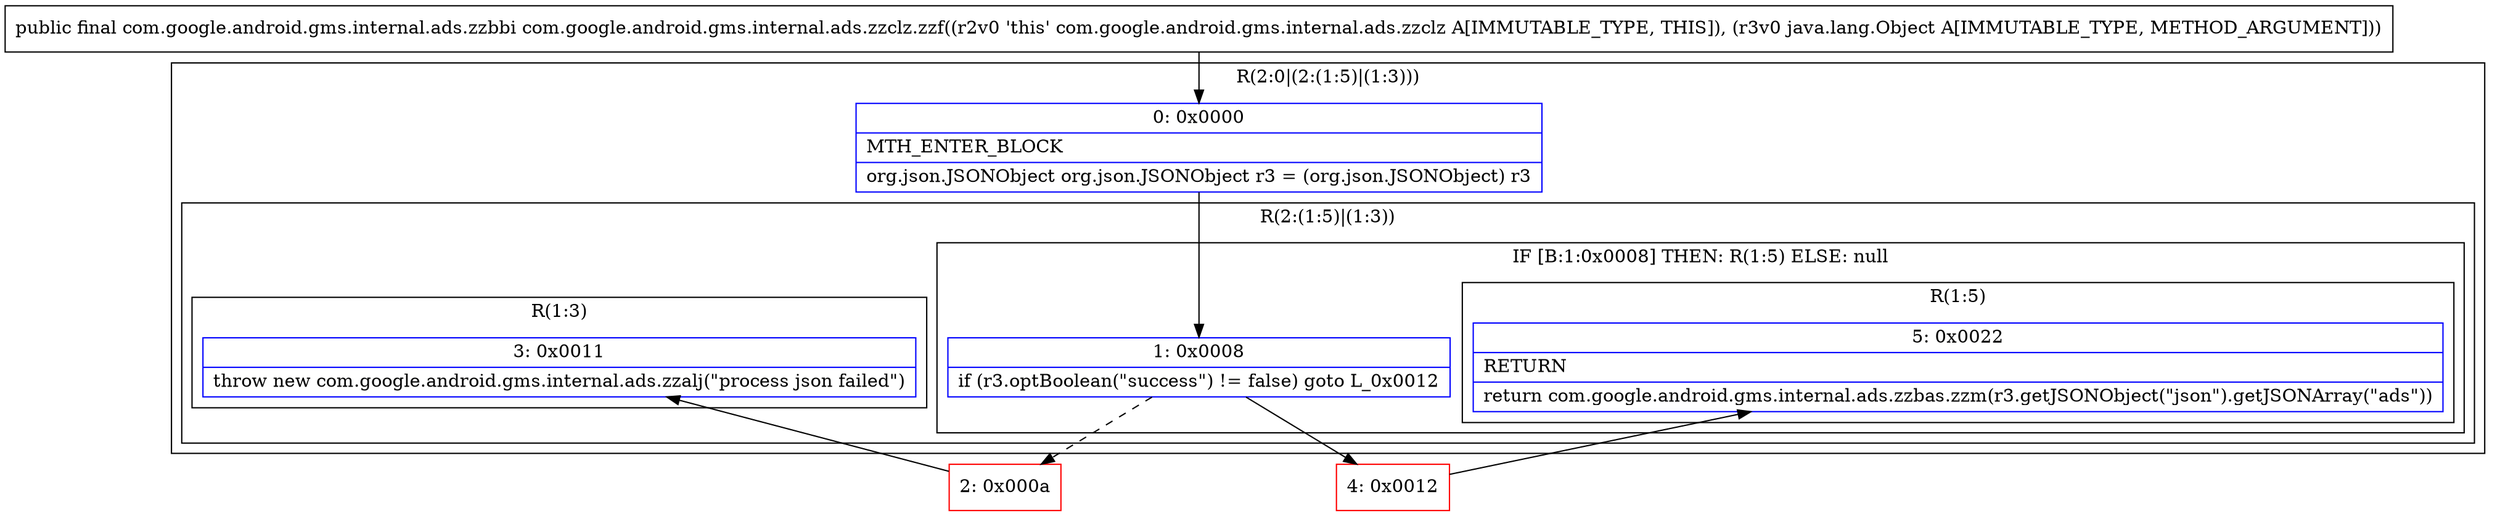 digraph "CFG forcom.google.android.gms.internal.ads.zzclz.zzf(Ljava\/lang\/Object;)Lcom\/google\/android\/gms\/internal\/ads\/zzbbi;" {
subgraph cluster_Region_1831347080 {
label = "R(2:0|(2:(1:5)|(1:3)))";
node [shape=record,color=blue];
Node_0 [shape=record,label="{0\:\ 0x0000|MTH_ENTER_BLOCK\l|org.json.JSONObject org.json.JSONObject r3 = (org.json.JSONObject) r3\l}"];
subgraph cluster_Region_496843377 {
label = "R(2:(1:5)|(1:3))";
node [shape=record,color=blue];
subgraph cluster_IfRegion_128104292 {
label = "IF [B:1:0x0008] THEN: R(1:5) ELSE: null";
node [shape=record,color=blue];
Node_1 [shape=record,label="{1\:\ 0x0008|if (r3.optBoolean(\"success\") != false) goto L_0x0012\l}"];
subgraph cluster_Region_338701608 {
label = "R(1:5)";
node [shape=record,color=blue];
Node_5 [shape=record,label="{5\:\ 0x0022|RETURN\l|return com.google.android.gms.internal.ads.zzbas.zzm(r3.getJSONObject(\"json\").getJSONArray(\"ads\"))\l}"];
}
}
subgraph cluster_Region_139533703 {
label = "R(1:3)";
node [shape=record,color=blue];
Node_3 [shape=record,label="{3\:\ 0x0011|throw new com.google.android.gms.internal.ads.zzalj(\"process json failed\")\l}"];
}
}
}
Node_2 [shape=record,color=red,label="{2\:\ 0x000a}"];
Node_4 [shape=record,color=red,label="{4\:\ 0x0012}"];
MethodNode[shape=record,label="{public final com.google.android.gms.internal.ads.zzbbi com.google.android.gms.internal.ads.zzclz.zzf((r2v0 'this' com.google.android.gms.internal.ads.zzclz A[IMMUTABLE_TYPE, THIS]), (r3v0 java.lang.Object A[IMMUTABLE_TYPE, METHOD_ARGUMENT])) }"];
MethodNode -> Node_0;
Node_0 -> Node_1;
Node_1 -> Node_2[style=dashed];
Node_1 -> Node_4;
Node_2 -> Node_3;
Node_4 -> Node_5;
}

